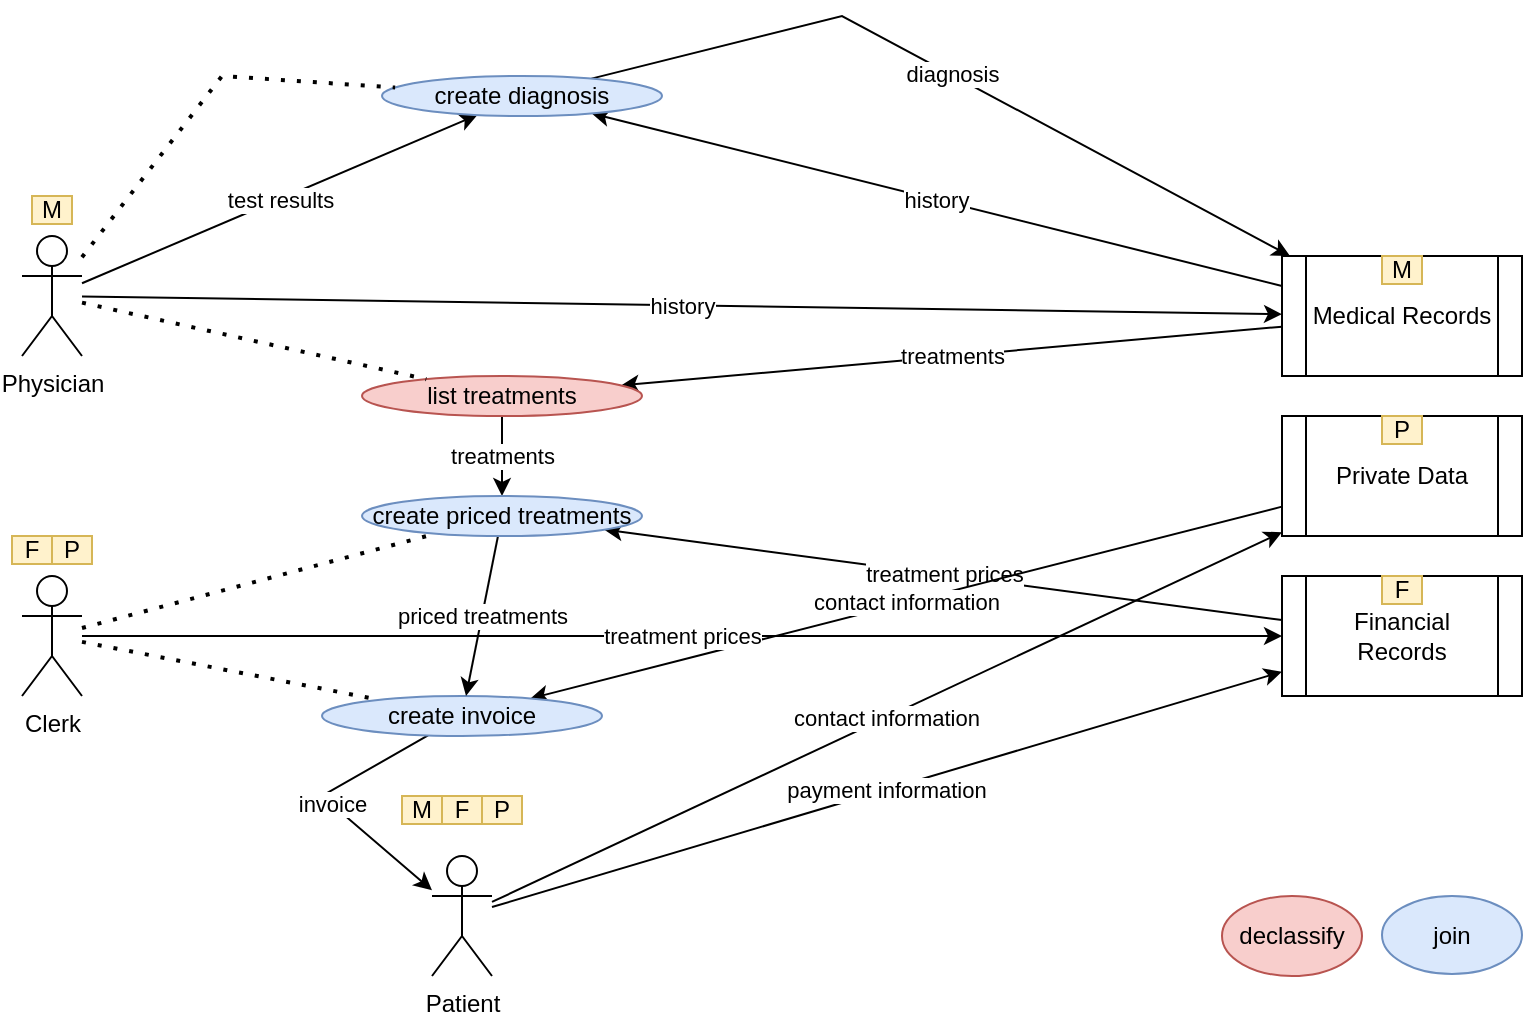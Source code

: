 <mxfile version="15.4.0" type="device"><diagram id="405iA3L2HSYe0WP-bcmx" name="MAC"><mxGraphModel dx="1178" dy="1838" grid="1" gridSize="10" guides="1" tooltips="1" connect="1" arrows="1" fold="1" page="1" pageScale="1" pageWidth="827" pageHeight="1169" math="0" shadow="0"><root><mxCell id="yiDh0KdMhFxtplsG_71E-0"/><mxCell id="yiDh0KdMhFxtplsG_71E-1" parent="yiDh0KdMhFxtplsG_71E-0"/><mxCell id="tYIdzDXm_dIzfo7J6eqU-0" value="Medical Records" style="shape=process;whiteSpace=wrap;html=1;backgroundOutline=1;" vertex="1" parent="yiDh0KdMhFxtplsG_71E-1"><mxGeometry x="680" y="-920" width="120" height="60" as="geometry"/></mxCell><mxCell id="tYIdzDXm_dIzfo7J6eqU-1" value="Financial Records" style="shape=process;whiteSpace=wrap;html=1;backgroundOutline=1;" vertex="1" parent="yiDh0KdMhFxtplsG_71E-1"><mxGeometry x="680" y="-760" width="120" height="60" as="geometry"/></mxCell><mxCell id="tYIdzDXm_dIzfo7J6eqU-2" value="Private Data" style="shape=process;whiteSpace=wrap;html=1;backgroundOutline=1;" vertex="1" parent="yiDh0KdMhFxtplsG_71E-1"><mxGeometry x="680" y="-840" width="120" height="60" as="geometry"/></mxCell><mxCell id="YY1zCaY1b7bwznPLvNtI-0" value="M" style="rounded=0;whiteSpace=wrap;html=1;fillColor=#fff2cc;strokeColor=#d6b656;" vertex="1" parent="yiDh0KdMhFxtplsG_71E-1"><mxGeometry x="730" y="-920" width="20" height="14" as="geometry"/></mxCell><mxCell id="YY1zCaY1b7bwznPLvNtI-1" value="F" style="rounded=0;whiteSpace=wrap;html=1;fillColor=#fff2cc;strokeColor=#d6b656;" vertex="1" parent="yiDh0KdMhFxtplsG_71E-1"><mxGeometry x="730" y="-760" width="20" height="14" as="geometry"/></mxCell><mxCell id="YY1zCaY1b7bwznPLvNtI-2" value="P" style="rounded=0;whiteSpace=wrap;html=1;fillColor=#fff2cc;strokeColor=#d6b656;" vertex="1" parent="yiDh0KdMhFxtplsG_71E-1"><mxGeometry x="730" y="-840" width="20" height="14" as="geometry"/></mxCell><mxCell id="5rXRRLGT-aBfENhSTOx--19" value="history" style="edgeStyle=none;rounded=0;orthogonalLoop=1;jettySize=auto;html=1;" edge="1" parent="yiDh0KdMhFxtplsG_71E-1" source="tYIdzDXm_dIzfo7J6eqU-0" target="5rXRRLGT-aBfENhSTOx--12"><mxGeometry relative="1" as="geometry"/></mxCell><mxCell id="5rXRRLGT-aBfENhSTOx--27" value="treatments" style="edgeStyle=none;rounded=0;orthogonalLoop=1;jettySize=auto;html=1;" edge="1" parent="yiDh0KdMhFxtplsG_71E-1" source="tYIdzDXm_dIzfo7J6eqU-0" target="5rXRRLGT-aBfENhSTOx--26"><mxGeometry relative="1" as="geometry"/></mxCell><mxCell id="5rXRRLGT-aBfENhSTOx--31" value="treatment prices" style="edgeStyle=none;rounded=0;orthogonalLoop=1;jettySize=auto;html=1;" edge="1" parent="yiDh0KdMhFxtplsG_71E-1" source="tYIdzDXm_dIzfo7J6eqU-1" target="5rXRRLGT-aBfENhSTOx--36"><mxGeometry relative="1" as="geometry"/></mxCell><mxCell id="5rXRRLGT-aBfENhSTOx--30" value="contact information" style="edgeStyle=none;rounded=0;orthogonalLoop=1;jettySize=auto;html=1;" edge="1" parent="yiDh0KdMhFxtplsG_71E-1" source="tYIdzDXm_dIzfo7J6eqU-2" target="5rXRRLGT-aBfENhSTOx--28"><mxGeometry relative="1" as="geometry"/></mxCell><mxCell id="5rXRRLGT-aBfENhSTOx--21" value="test results" style="edgeStyle=none;rounded=0;orthogonalLoop=1;jettySize=auto;html=1;" edge="1" parent="yiDh0KdMhFxtplsG_71E-1" source="5rXRRLGT-aBfENhSTOx--0" target="5rXRRLGT-aBfENhSTOx--12"><mxGeometry relative="1" as="geometry"/></mxCell><mxCell id="5rXRRLGT-aBfENhSTOx--0" value="Physician" style="shape=umlActor;verticalLabelPosition=bottom;verticalAlign=top;html=1;outlineConnect=0;" vertex="1" parent="yiDh0KdMhFxtplsG_71E-1"><mxGeometry x="50" y="-930" width="30" height="60" as="geometry"/></mxCell><mxCell id="5rXRRLGT-aBfENhSTOx--33" value="treatment prices" style="edgeStyle=none;rounded=0;orthogonalLoop=1;jettySize=auto;html=1;" edge="1" parent="yiDh0KdMhFxtplsG_71E-1" source="5rXRRLGT-aBfENhSTOx--1" target="tYIdzDXm_dIzfo7J6eqU-1"><mxGeometry relative="1" as="geometry"/></mxCell><mxCell id="5rXRRLGT-aBfENhSTOx--1" value="Clerk" style="shape=umlActor;verticalLabelPosition=bottom;verticalAlign=top;html=1;outlineConnect=0;" vertex="1" parent="yiDh0KdMhFxtplsG_71E-1"><mxGeometry x="50" y="-760" width="30" height="60" as="geometry"/></mxCell><mxCell id="5rXRRLGT-aBfENhSTOx--2" value="M" style="rounded=0;whiteSpace=wrap;html=1;fillColor=#fff2cc;strokeColor=#d6b656;" vertex="1" parent="yiDh0KdMhFxtplsG_71E-1"><mxGeometry x="55" y="-950" width="20" height="14" as="geometry"/></mxCell><mxCell id="5rXRRLGT-aBfENhSTOx--4" value="F" style="rounded=0;whiteSpace=wrap;html=1;fillColor=#fff2cc;strokeColor=#d6b656;" vertex="1" parent="yiDh0KdMhFxtplsG_71E-1"><mxGeometry x="45" y="-780" width="20" height="14" as="geometry"/></mxCell><mxCell id="5rXRRLGT-aBfENhSTOx--5" value="P" style="rounded=0;whiteSpace=wrap;html=1;fillColor=#fff2cc;strokeColor=#d6b656;" vertex="1" parent="yiDh0KdMhFxtplsG_71E-1"><mxGeometry x="65" y="-780" width="20" height="14" as="geometry"/></mxCell><mxCell id="5rXRRLGT-aBfENhSTOx--20" value="diagnosis" style="edgeStyle=none;rounded=0;orthogonalLoop=1;jettySize=auto;html=1;" edge="1" parent="yiDh0KdMhFxtplsG_71E-1" source="5rXRRLGT-aBfENhSTOx--12" target="tYIdzDXm_dIzfo7J6eqU-0"><mxGeometry relative="1" as="geometry"><Array as="points"><mxPoint x="460" y="-1040"/></Array></mxGeometry></mxCell><mxCell id="5rXRRLGT-aBfENhSTOx--12" value="create diagnosis" style="ellipse;whiteSpace=wrap;html=1;fillColor=#dae8fc;strokeColor=#6c8ebf;" vertex="1" parent="yiDh0KdMhFxtplsG_71E-1"><mxGeometry x="230" y="-1010" width="140" height="20" as="geometry"/></mxCell><mxCell id="5rXRRLGT-aBfENhSTOx--17" value="contact information" style="edgeStyle=none;rounded=0;orthogonalLoop=1;jettySize=auto;html=1;" edge="1" parent="yiDh0KdMhFxtplsG_71E-1" source="5rXRRLGT-aBfENhSTOx--13" target="tYIdzDXm_dIzfo7J6eqU-2"><mxGeometry relative="1" as="geometry"/></mxCell><mxCell id="5rXRRLGT-aBfENhSTOx--18" value="payment information" style="edgeStyle=none;rounded=0;orthogonalLoop=1;jettySize=auto;html=1;" edge="1" parent="yiDh0KdMhFxtplsG_71E-1" source="5rXRRLGT-aBfENhSTOx--13" target="tYIdzDXm_dIzfo7J6eqU-1"><mxGeometry relative="1" as="geometry"/></mxCell><mxCell id="5rXRRLGT-aBfENhSTOx--13" value="Patient" style="shape=umlActor;verticalLabelPosition=bottom;verticalAlign=top;html=1;outlineConnect=0;" vertex="1" parent="yiDh0KdMhFxtplsG_71E-1"><mxGeometry x="255" y="-620" width="30" height="60" as="geometry"/></mxCell><mxCell id="5rXRRLGT-aBfENhSTOx--14" value="M" style="rounded=0;whiteSpace=wrap;html=1;fillColor=#fff2cc;strokeColor=#d6b656;" vertex="1" parent="yiDh0KdMhFxtplsG_71E-1"><mxGeometry x="240" y="-650" width="20" height="14" as="geometry"/></mxCell><mxCell id="5rXRRLGT-aBfENhSTOx--15" value="P" style="rounded=0;whiteSpace=wrap;html=1;fillColor=#fff2cc;strokeColor=#d6b656;" vertex="1" parent="yiDh0KdMhFxtplsG_71E-1"><mxGeometry x="280" y="-650" width="20" height="14" as="geometry"/></mxCell><mxCell id="5rXRRLGT-aBfENhSTOx--16" value="F" style="rounded=0;whiteSpace=wrap;html=1;fillColor=#fff2cc;strokeColor=#d6b656;" vertex="1" parent="yiDh0KdMhFxtplsG_71E-1"><mxGeometry x="260" y="-650" width="20" height="14" as="geometry"/></mxCell><mxCell id="5rXRRLGT-aBfENhSTOx--25" value="history" style="edgeStyle=none;rounded=0;orthogonalLoop=1;jettySize=auto;html=1;" edge="1" parent="yiDh0KdMhFxtplsG_71E-1" source="5rXRRLGT-aBfENhSTOx--0" target="tYIdzDXm_dIzfo7J6eqU-0"><mxGeometry relative="1" as="geometry"/></mxCell><mxCell id="5rXRRLGT-aBfENhSTOx--29" value="treatments" style="edgeStyle=none;rounded=0;orthogonalLoop=1;jettySize=auto;html=1;" edge="1" parent="yiDh0KdMhFxtplsG_71E-1" source="5rXRRLGT-aBfENhSTOx--26" target="5rXRRLGT-aBfENhSTOx--36"><mxGeometry relative="1" as="geometry"/></mxCell><mxCell id="5rXRRLGT-aBfENhSTOx--26" value="list treatments" style="ellipse;whiteSpace=wrap;html=1;fillColor=#f8cecc;strokeColor=#b85450;" vertex="1" parent="yiDh0KdMhFxtplsG_71E-1"><mxGeometry x="220" y="-860" width="140" height="20" as="geometry"/></mxCell><mxCell id="5rXRRLGT-aBfENhSTOx--32" value="invoice" style="edgeStyle=none;rounded=0;orthogonalLoop=1;jettySize=auto;html=1;" edge="1" parent="yiDh0KdMhFxtplsG_71E-1" source="5rXRRLGT-aBfENhSTOx--28" target="5rXRRLGT-aBfENhSTOx--13"><mxGeometry relative="1" as="geometry"><Array as="points"><mxPoint x="200" y="-650"/></Array></mxGeometry></mxCell><mxCell id="5rXRRLGT-aBfENhSTOx--28" value="create invoice" style="ellipse;whiteSpace=wrap;html=1;fillColor=#dae8fc;strokeColor=#6c8ebf;" vertex="1" parent="yiDh0KdMhFxtplsG_71E-1"><mxGeometry x="200" y="-700" width="140" height="20" as="geometry"/></mxCell><mxCell id="5rXRRLGT-aBfENhSTOx--37" value="priced treatments" style="edgeStyle=none;rounded=0;orthogonalLoop=1;jettySize=auto;html=1;" edge="1" parent="yiDh0KdMhFxtplsG_71E-1" source="5rXRRLGT-aBfENhSTOx--36" target="5rXRRLGT-aBfENhSTOx--28"><mxGeometry relative="1" as="geometry"/></mxCell><mxCell id="5rXRRLGT-aBfENhSTOx--36" value="create priced treatments" style="ellipse;whiteSpace=wrap;html=1;fillColor=#dae8fc;strokeColor=#6c8ebf;" vertex="1" parent="yiDh0KdMhFxtplsG_71E-1"><mxGeometry x="220" y="-800" width="140" height="20" as="geometry"/></mxCell><mxCell id="5rXRRLGT-aBfENhSTOx--38" value="" style="endArrow=none;dashed=1;html=1;dashPattern=1 3;strokeWidth=2;rounded=0;" edge="1" parent="yiDh0KdMhFxtplsG_71E-1" source="5rXRRLGT-aBfENhSTOx--0" target="5rXRRLGT-aBfENhSTOx--12"><mxGeometry width="50" height="50" relative="1" as="geometry"><mxPoint x="460" y="-760" as="sourcePoint"/><mxPoint x="510" y="-810" as="targetPoint"/><Array as="points"><mxPoint x="150" y="-1010"/></Array></mxGeometry></mxCell><mxCell id="5rXRRLGT-aBfENhSTOx--39" value="" style="endArrow=none;dashed=1;html=1;dashPattern=1 3;strokeWidth=2;rounded=0;" edge="1" parent="yiDh0KdMhFxtplsG_71E-1" source="5rXRRLGT-aBfENhSTOx--0" target="5rXRRLGT-aBfENhSTOx--26"><mxGeometry width="50" height="50" relative="1" as="geometry"><mxPoint x="90" y="-909.412" as="sourcePoint"/><mxPoint x="246.266" y="-994.135" as="targetPoint"/><Array as="points"/></mxGeometry></mxCell><mxCell id="5rXRRLGT-aBfENhSTOx--40" value="" style="endArrow=none;dashed=1;html=1;dashPattern=1 3;strokeWidth=2;rounded=0;" edge="1" parent="yiDh0KdMhFxtplsG_71E-1" source="5rXRRLGT-aBfENhSTOx--1" target="5rXRRLGT-aBfENhSTOx--36"><mxGeometry width="50" height="50" relative="1" as="geometry"><mxPoint x="90" y="-886.664" as="sourcePoint"/><mxPoint x="262.045" y="-848.402" as="targetPoint"/><Array as="points"/></mxGeometry></mxCell><mxCell id="5rXRRLGT-aBfENhSTOx--41" value="" style="endArrow=none;dashed=1;html=1;dashPattern=1 3;strokeWidth=2;rounded=0;" edge="1" parent="yiDh0KdMhFxtplsG_71E-1" source="5rXRRLGT-aBfENhSTOx--1" target="5rXRRLGT-aBfENhSTOx--28"><mxGeometry width="50" height="50" relative="1" as="geometry"><mxPoint x="90" y="-723.999" as="sourcePoint"/><mxPoint x="266.993" y="-771.181" as="targetPoint"/><Array as="points"/></mxGeometry></mxCell><mxCell id="-sP5GYS4HX-alpabtora-0" value="declassify" style="ellipse;whiteSpace=wrap;html=1;fillColor=#f8cecc;strokeColor=#b85450;" vertex="1" parent="yiDh0KdMhFxtplsG_71E-1"><mxGeometry x="650" y="-600" width="70" height="40" as="geometry"/></mxCell><mxCell id="-sP5GYS4HX-alpabtora-1" value="join" style="ellipse;whiteSpace=wrap;html=1;fillColor=#dae8fc;strokeColor=#6c8ebf;" vertex="1" parent="yiDh0KdMhFxtplsG_71E-1"><mxGeometry x="730" y="-600" width="70" height="39" as="geometry"/></mxCell></root></mxGraphModel></diagram></mxfile>